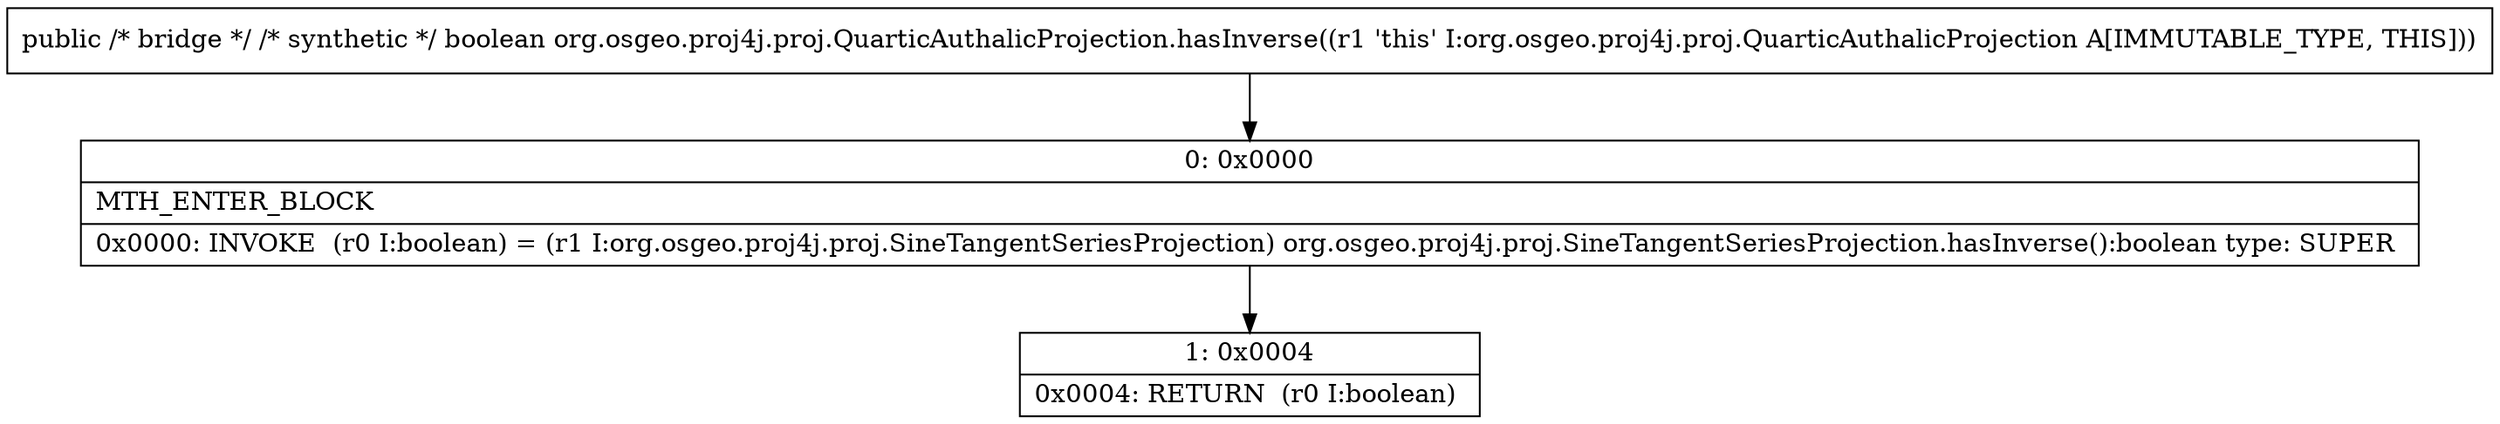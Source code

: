 digraph "CFG fororg.osgeo.proj4j.proj.QuarticAuthalicProjection.hasInverse()Z" {
Node_0 [shape=record,label="{0\:\ 0x0000|MTH_ENTER_BLOCK\l|0x0000: INVOKE  (r0 I:boolean) = (r1 I:org.osgeo.proj4j.proj.SineTangentSeriesProjection) org.osgeo.proj4j.proj.SineTangentSeriesProjection.hasInverse():boolean type: SUPER \l}"];
Node_1 [shape=record,label="{1\:\ 0x0004|0x0004: RETURN  (r0 I:boolean) \l}"];
MethodNode[shape=record,label="{public \/* bridge *\/ \/* synthetic *\/ boolean org.osgeo.proj4j.proj.QuarticAuthalicProjection.hasInverse((r1 'this' I:org.osgeo.proj4j.proj.QuarticAuthalicProjection A[IMMUTABLE_TYPE, THIS])) }"];
MethodNode -> Node_0;
Node_0 -> Node_1;
}

